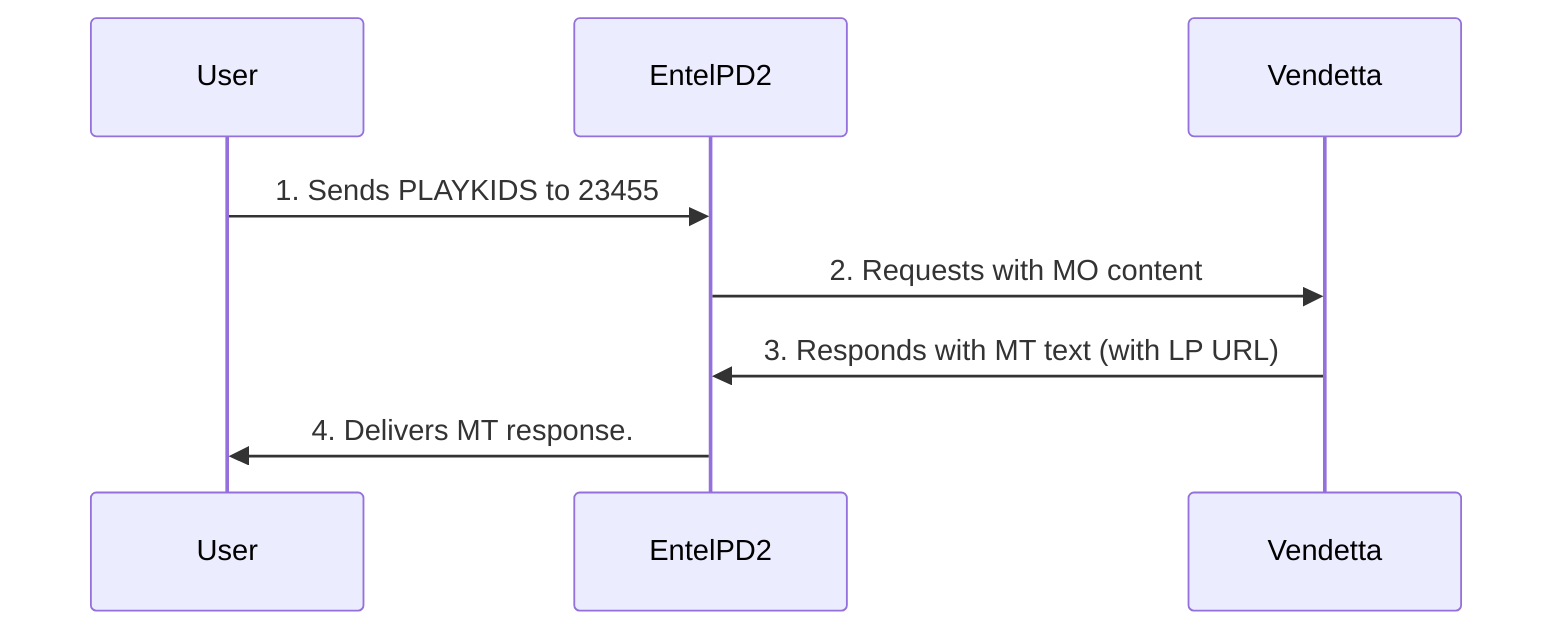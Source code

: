 %% Sequence diagram code
sequenceDiagram
    User ->> EntelPD2: 1. Sends PLAYKIDS to 23455
    EntelPD2 ->> Vendetta: 2. Requests with MO content
    Vendetta ->> EntelPD2: 3. Responds with MT text (with LP URL)
    EntelPD2 ->> User: 4. Delivers MT response.